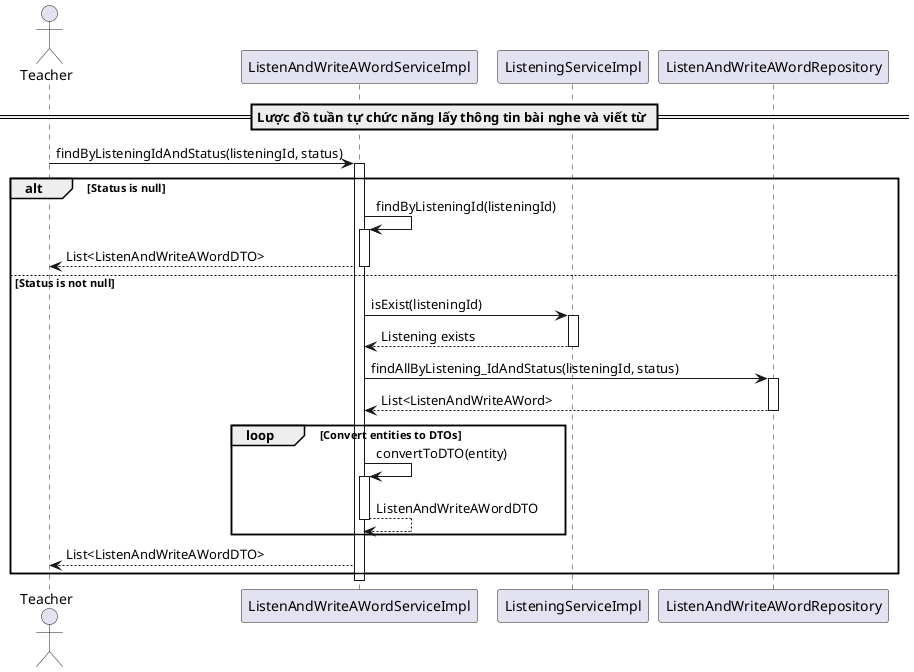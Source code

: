 @startuml findByListeningIdAndStatus

actor Teacher
participant "ListenAndWriteAWordServiceImpl" as ListenAndWriteService
participant "ListeningServiceImpl" as ListeningService
participant "ListenAndWriteAWordRepository" as Repository

== Lược đồ tuần tự chức năng lấy thông tin bài nghe và viết từ ==
Teacher -> ListenAndWriteService: findByListeningIdAndStatus(listeningId, status)
activate ListenAndWriteService

alt Status is null
    ListenAndWriteService -> ListenAndWriteService: findByListeningId(listeningId)
    activate ListenAndWriteService
    ListenAndWriteService --> Teacher: List<ListenAndWriteAWordDTO>
    deactivate ListenAndWriteService
else Status is not null
    ListenAndWriteService -> ListeningService: isExist(listeningId)
    activate ListeningService
    ListeningService --> ListenAndWriteService: Listening exists
    deactivate ListeningService

    ListenAndWriteService -> Repository: findAllByListening_IdAndStatus(listeningId, status)
    activate Repository
    Repository --> ListenAndWriteService: List<ListenAndWriteAWord>
    deactivate Repository

    loop Convert entities to DTOs
        ListenAndWriteService -> ListenAndWriteService: convertToDTO(entity)
        activate ListenAndWriteService
        ListenAndWriteService --> ListenAndWriteService: ListenAndWriteAWordDTO
        deactivate ListenAndWriteService
    end

    ListenAndWriteService --> Teacher: List<ListenAndWriteAWordDTO>
end

deactivate ListenAndWriteService

@enduml
